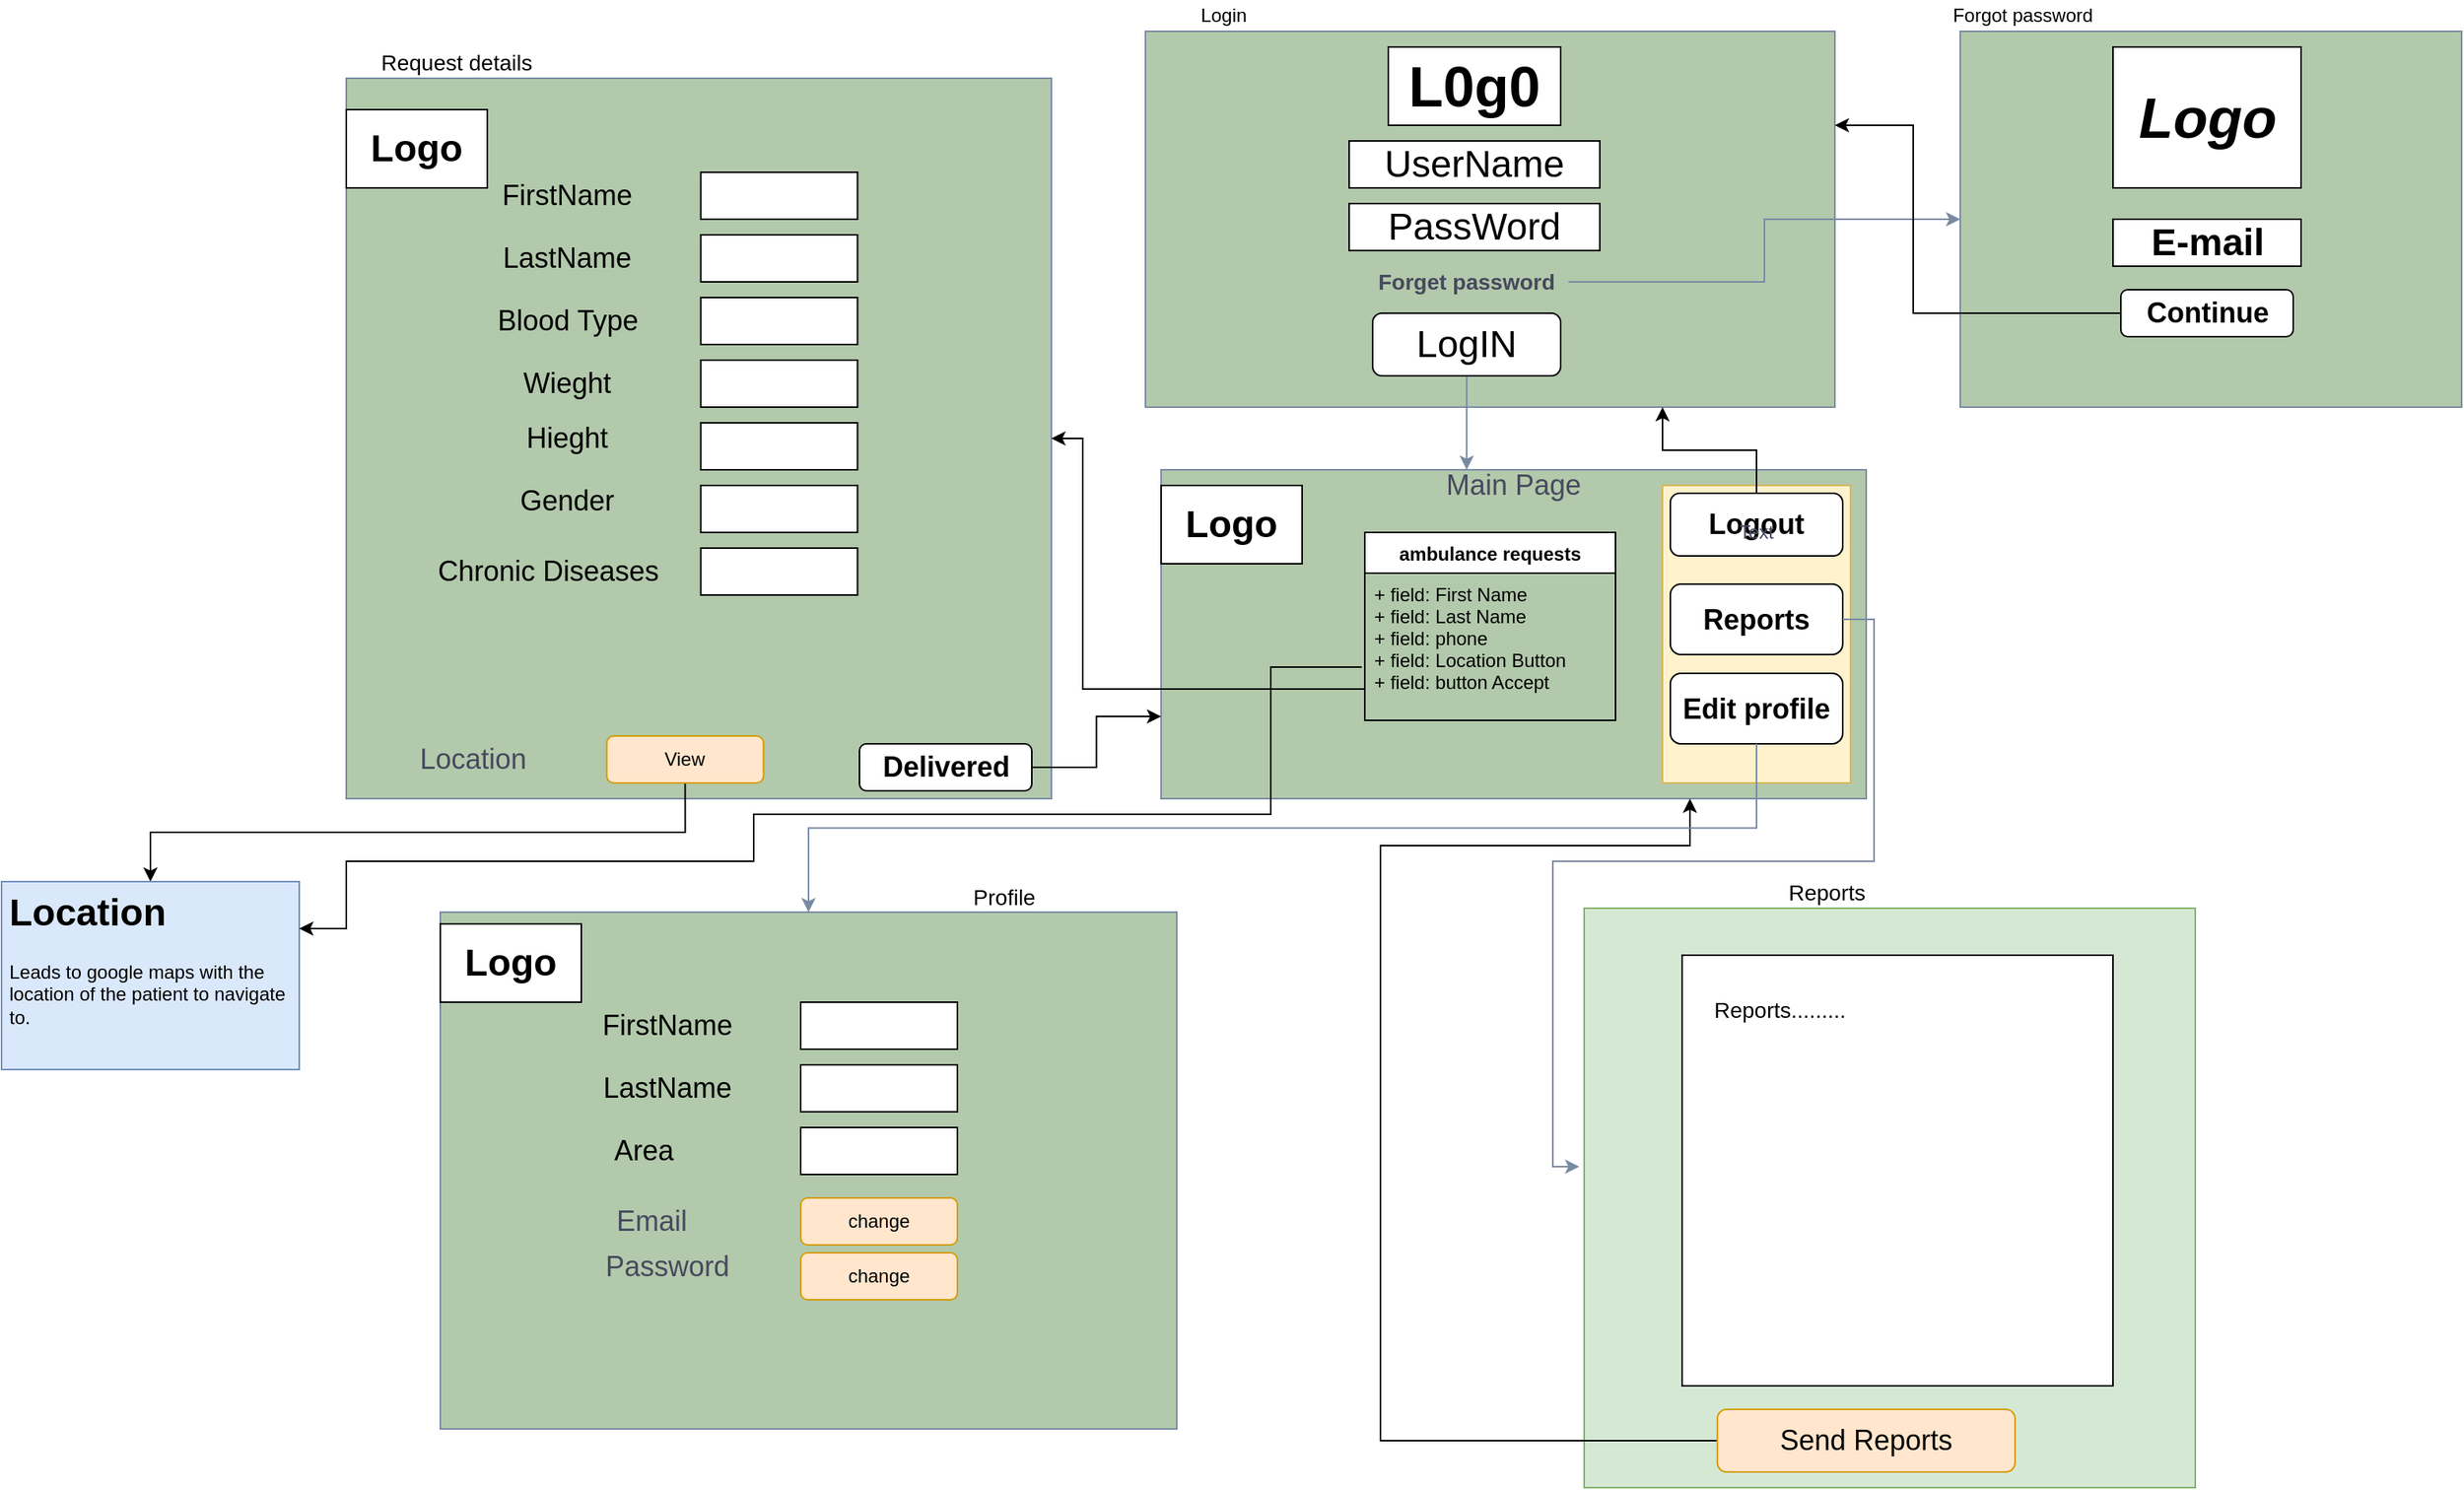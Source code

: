 <mxfile version="13.5.4" type="device"><diagram id="fT9Jq6H6Cf0UCDShhbgM" name="Page-1"><mxGraphModel dx="2887" dy="970" grid="1" gridSize="10" guides="1" tooltips="1" connect="1" arrows="1" fold="1" page="1" pageScale="1" pageWidth="850" pageHeight="1100" math="0" shadow="0"><root><mxCell id="0"/><mxCell id="1" parent="0"/><mxCell id="FjwiMLmudrus-8zmRxR7-3" value="" style="rounded=0;whiteSpace=wrap;html=1;sketch=0;strokeColor=#788AA3;fillColor=#B2C9AB;fontColor=#46495D;" vertex="1" parent="1"><mxGeometry x="-510" y="70" width="450" height="460" as="geometry"/></mxCell><mxCell id="nKMWRJUkNX7oOInYJ_uA-28" value="" style="rounded=0;whiteSpace=wrap;html=1;sketch=0;strokeColor=#788AA3;fillColor=#B2C9AB;fontColor=#46495D;" parent="1" vertex="1"><mxGeometry x="10" y="320" width="450" height="210" as="geometry"/></mxCell><mxCell id="nKMWRJUkNX7oOInYJ_uA-41" value="" style="rounded=0;whiteSpace=wrap;html=1;sketch=0;fillColor=#fff2cc;strokeColor=#d6b656;" parent="1" vertex="1"><mxGeometry x="330" y="330" width="120" height="190" as="geometry"/></mxCell><mxCell id="nKMWRJUkNX7oOInYJ_uA-1" value="ForGetPassword&lt;br&gt;" style="rounded=0;whiteSpace=wrap;html=1;fillColor=#B2C9AB;strokeColor=#788AA3;fontColor=#46495D;" parent="1" vertex="1"><mxGeometry y="40" width="440" height="240" as="geometry"/></mxCell><mxCell id="nKMWRJUkNX7oOInYJ_uA-5" value="&lt;h2&gt;&lt;b&gt;&lt;font style=&quot;font-size: 36px&quot;&gt;L0g0&lt;/font&gt;&lt;/b&gt;&lt;/h2&gt;" style="rounded=0;whiteSpace=wrap;html=1;" parent="1" vertex="1"><mxGeometry x="155" y="50" width="110" height="50" as="geometry"/></mxCell><mxCell id="nKMWRJUkNX7oOInYJ_uA-6" value="&lt;font style=&quot;font-size: 24px&quot;&gt;UserName&lt;/font&gt;" style="rounded=0;whiteSpace=wrap;html=1;" parent="1" vertex="1"><mxGeometry x="130" y="110" width="160" height="30" as="geometry"/></mxCell><mxCell id="nKMWRJUkNX7oOInYJ_uA-7" value="&lt;font style=&quot;font-size: 24px&quot;&gt;PassWord&lt;/font&gt;" style="rounded=0;whiteSpace=wrap;html=1;" parent="1" vertex="1"><mxGeometry x="130" y="150" width="160" height="30" as="geometry"/></mxCell><mxCell id="zf1gCJ_se5iZch1VoBPm-27" style="edgeStyle=orthogonalEdgeStyle;curved=0;rounded=0;sketch=0;orthogonalLoop=1;jettySize=auto;html=1;entryX=0.167;entryY=0;entryDx=0;entryDy=0;entryPerimeter=0;strokeColor=#788AA3;fillColor=#B2C9AB;fontColor=#46495D;" parent="1" source="nKMWRJUkNX7oOInYJ_uA-8" target="zf1gCJ_se5iZch1VoBPm-25" edge="1"><mxGeometry relative="1" as="geometry"/></mxCell><mxCell id="nKMWRJUkNX7oOInYJ_uA-8" value="&lt;font style=&quot;font-size: 24px&quot;&gt;LogIN&lt;/font&gt;" style="rounded=1;whiteSpace=wrap;html=1;" parent="1" vertex="1"><mxGeometry x="145" y="220" width="120" height="40" as="geometry"/></mxCell><mxCell id="nKMWRJUkNX7oOInYJ_uA-26" value="" style="edgeStyle=orthogonalEdgeStyle;curved=0;rounded=0;sketch=0;orthogonalLoop=1;jettySize=auto;html=1;strokeColor=#788AA3;fillColor=#B2C9AB;fontColor=#46495D;" parent="1" source="nKMWRJUkNX7oOInYJ_uA-12" target="nKMWRJUkNX7oOInYJ_uA-13" edge="1"><mxGeometry relative="1" as="geometry"><mxPoint x="350" y="200" as="targetPoint"/></mxGeometry></mxCell><mxCell id="nKMWRJUkNX7oOInYJ_uA-12" value="&lt;font style=&quot;font-size: 14px&quot;&gt;&lt;b&gt;Forget password&lt;/b&gt;&lt;/font&gt;" style="text;html=1;strokeColor=none;fillColor=none;align=center;verticalAlign=middle;whiteSpace=wrap;rounded=0;sketch=0;fontColor=#46495D;" parent="1" vertex="1"><mxGeometry x="140" y="190" width="130" height="20" as="geometry"/></mxCell><mxCell id="nKMWRJUkNX7oOInYJ_uA-13" value="" style="rounded=0;whiteSpace=wrap;html=1;sketch=0;strokeColor=#788AA3;fillColor=#B2C9AB;fontColor=#46495D;" parent="1" vertex="1"><mxGeometry x="520" y="40" width="320" height="240" as="geometry"/></mxCell><mxCell id="nKMWRJUkNX7oOInYJ_uA-14" value="&lt;font style=&quot;font-size: 36px&quot;&gt;&lt;b&gt;&lt;i&gt;Logo&lt;/i&gt;&lt;/b&gt;&lt;/font&gt;" style="rounded=0;whiteSpace=wrap;html=1;sketch=0;" parent="1" vertex="1"><mxGeometry x="617.5" y="50" width="120" height="90" as="geometry"/></mxCell><mxCell id="nKMWRJUkNX7oOInYJ_uA-15" value="&lt;font style=&quot;font-size: 24px&quot;&gt;&lt;b&gt;E-mail&lt;/b&gt;&lt;/font&gt;" style="rounded=0;whiteSpace=wrap;html=1;sketch=0;" parent="1" vertex="1"><mxGeometry x="617.5" y="160" width="120" height="30" as="geometry"/></mxCell><mxCell id="FjwiMLmudrus-8zmRxR7-1" style="edgeStyle=orthogonalEdgeStyle;rounded=0;orthogonalLoop=1;jettySize=auto;html=1;exitX=0;exitY=0.5;exitDx=0;exitDy=0;entryX=1;entryY=0.25;entryDx=0;entryDy=0;" edge="1" parent="1" source="nKMWRJUkNX7oOInYJ_uA-16" target="nKMWRJUkNX7oOInYJ_uA-1"><mxGeometry relative="1" as="geometry"><Array as="points"><mxPoint x="490" y="220"/><mxPoint x="490" y="100"/></Array></mxGeometry></mxCell><mxCell id="nKMWRJUkNX7oOInYJ_uA-16" value="&lt;font style=&quot;font-size: 18px&quot;&gt;&lt;b&gt;Continue&lt;/b&gt;&lt;/font&gt;" style="rounded=1;whiteSpace=wrap;html=1;sketch=0;" parent="1" vertex="1"><mxGeometry x="622.5" y="205" width="110" height="30" as="geometry"/></mxCell><mxCell id="nKMWRJUkNX7oOInYJ_uA-30" value="ambulance requests&#10;" style="swimlane;fontStyle=1;align=center;verticalAlign=top;childLayout=stackLayout;horizontal=1;startSize=26;horizontalStack=0;resizeParent=1;resizeParentMax=0;resizeLast=0;collapsible=1;marginBottom=0;rounded=0;sketch=0;" parent="1" vertex="1"><mxGeometry x="140" y="360" width="160" height="120" as="geometry"><mxRectangle x="140" y="360" width="150" height="26" as="alternateBounds"/></mxGeometry></mxCell><mxCell id="nKMWRJUkNX7oOInYJ_uA-33" value="+ field: First Name&#10;+ field: Last Name&#10;+ field: phone&#10;+ field: Location Button&#10;+ field: button Accept" style="text;align=left;verticalAlign=top;spacingLeft=4;spacingRight=4;overflow=hidden;rotatable=0;points=[[0,0.5],[1,0.5]];portConstraint=eastwest;" parent="nKMWRJUkNX7oOInYJ_uA-30" vertex="1"><mxGeometry y="26" width="160" height="94" as="geometry"/></mxCell><mxCell id="nKMWRJUkNX7oOInYJ_uA-35" value="&lt;font style=&quot;font-size: 24px&quot;&gt;&lt;b&gt;Logo&lt;/b&gt;&lt;/font&gt;" style="rounded=0;whiteSpace=wrap;html=1;sketch=0;" parent="1" vertex="1"><mxGeometry x="10" y="330" width="90" height="50" as="geometry"/></mxCell><mxCell id="nKMWRJUkNX7oOInYJ_uA-36" value="&lt;font style=&quot;font-size: 18px&quot;&gt;&lt;b&gt;Reports&lt;/b&gt;&lt;/font&gt;" style="rounded=1;whiteSpace=wrap;html=1;sketch=0;" parent="1" vertex="1"><mxGeometry x="335" y="393" width="110" height="45" as="geometry"/></mxCell><mxCell id="nKMWRJUkNX7oOInYJ_uA-37" value="&lt;font style=&quot;font-size: 18px&quot;&gt;&lt;b&gt;Edit profile&lt;/b&gt;&lt;br&gt;&lt;/font&gt;" style="rounded=1;whiteSpace=wrap;html=1;sketch=0;" parent="1" vertex="1"><mxGeometry x="335" y="450" width="110" height="45" as="geometry"/></mxCell><mxCell id="FjwiMLmudrus-8zmRxR7-2" style="edgeStyle=orthogonalEdgeStyle;rounded=0;orthogonalLoop=1;jettySize=auto;html=1;exitX=0.5;exitY=0;exitDx=0;exitDy=0;entryX=0.75;entryY=1;entryDx=0;entryDy=0;" edge="1" parent="1" source="nKMWRJUkNX7oOInYJ_uA-38" target="nKMWRJUkNX7oOInYJ_uA-1"><mxGeometry relative="1" as="geometry"/></mxCell><mxCell id="nKMWRJUkNX7oOInYJ_uA-38" value="&lt;font style=&quot;font-size: 18px&quot;&gt;&lt;b&gt;Logout&lt;/b&gt;&lt;/font&gt;" style="rounded=1;whiteSpace=wrap;html=1;sketch=0;" parent="1" vertex="1"><mxGeometry x="335" y="335" width="110" height="40" as="geometry"/></mxCell><mxCell id="zf1gCJ_se5iZch1VoBPm-29" style="edgeStyle=orthogonalEdgeStyle;curved=0;rounded=0;sketch=0;orthogonalLoop=1;jettySize=auto;html=1;entryX=-0.008;entryY=0.446;entryDx=0;entryDy=0;entryPerimeter=0;strokeColor=#788AA3;fillColor=#B2C9AB;exitX=1;exitY=0.5;exitDx=0;exitDy=0;" parent="1" source="nKMWRJUkNX7oOInYJ_uA-36" target="zf1gCJ_se5iZch1VoBPm-12" edge="1"><mxGeometry relative="1" as="geometry"><Array as="points"><mxPoint x="465" y="416"/><mxPoint x="465" y="570"/><mxPoint x="260" y="570"/><mxPoint x="260" y="765"/></Array></mxGeometry></mxCell><mxCell id="nKMWRJUkNX7oOInYJ_uA-43" value="" style="rounded=0;whiteSpace=wrap;html=1;sketch=0;strokeColor=#788AA3;fillColor=#B2C9AB;fontColor=#46495D;" parent="1" vertex="1"><mxGeometry x="-450" y="602.5" width="470" height="330" as="geometry"/></mxCell><mxCell id="nKMWRJUkNX7oOInYJ_uA-44" value="&lt;span style=&quot;font-size: 18px&quot;&gt;Email&lt;/span&gt;" style="text;html=1;strokeColor=none;fillColor=none;align=center;verticalAlign=middle;whiteSpace=wrap;rounded=0;sketch=0;fontColor=#46495D;" parent="1" vertex="1"><mxGeometry x="-335" y="790" width="40" height="20" as="geometry"/></mxCell><mxCell id="nKMWRJUkNX7oOInYJ_uA-48" value="&lt;span style=&quot;font-size: 18px&quot;&gt;Password&lt;br&gt;&lt;br&gt;&lt;/span&gt;" style="text;html=1;strokeColor=none;fillColor=none;align=center;verticalAlign=middle;whiteSpace=wrap;rounded=0;sketch=0;fontColor=#46495D;" parent="1" vertex="1"><mxGeometry x="-370" y="830" width="130" height="20" as="geometry"/></mxCell><mxCell id="nKMWRJUkNX7oOInYJ_uA-50" style="edgeStyle=orthogonalEdgeStyle;curved=0;rounded=0;sketch=0;orthogonalLoop=1;jettySize=auto;html=1;exitX=0.5;exitY=1;exitDx=0;exitDy=0;strokeColor=#788AA3;fillColor=#B2C9AB;fontColor=#46495D;" parent="1" edge="1"><mxGeometry relative="1" as="geometry"><mxPoint x="-170" y="810" as="sourcePoint"/><mxPoint x="-170" y="810" as="targetPoint"/></mxGeometry></mxCell><mxCell id="zf1gCJ_se5iZch1VoBPm-2" value="&lt;font style=&quot;font-size: 18px&quot;&gt;Wieght&lt;/font&gt;" style="text;html=1;strokeColor=none;fillColor=none;align=center;verticalAlign=middle;whiteSpace=wrap;rounded=0;" parent="1" vertex="1"><mxGeometry x="-388.75" y="255" width="40" height="20" as="geometry"/></mxCell><mxCell id="zf1gCJ_se5iZch1VoBPm-4" value="" style="rounded=0;whiteSpace=wrap;html=1;" parent="1" vertex="1"><mxGeometry x="-283.75" y="250" width="100" height="30" as="geometry"/></mxCell><mxCell id="zf1gCJ_se5iZch1VoBPm-5" value="&lt;font style=&quot;font-size: 18px&quot;&gt;Hieght&lt;/font&gt;" style="text;html=1;strokeColor=none;fillColor=none;align=center;verticalAlign=middle;whiteSpace=wrap;rounded=0;" parent="1" vertex="1"><mxGeometry x="-388.75" y="290" width="40" height="20" as="geometry"/></mxCell><mxCell id="zf1gCJ_se5iZch1VoBPm-7" value="" style="rounded=0;whiteSpace=wrap;html=1;" parent="1" vertex="1"><mxGeometry x="-283.75" y="290" width="100" height="30" as="geometry"/></mxCell><mxCell id="zf1gCJ_se5iZch1VoBPm-9" value="&lt;font style=&quot;font-size: 18px&quot;&gt;Area&lt;/font&gt;" style="text;html=1;strokeColor=none;fillColor=none;align=center;verticalAlign=middle;whiteSpace=wrap;rounded=0;" parent="1" vertex="1"><mxGeometry x="-340" y="745" width="40" height="20" as="geometry"/></mxCell><mxCell id="zf1gCJ_se5iZch1VoBPm-11" value="" style="rounded=0;whiteSpace=wrap;html=1;" parent="1" vertex="1"><mxGeometry x="-220" y="740" width="100" height="30" as="geometry"/></mxCell><mxCell id="zf1gCJ_se5iZch1VoBPm-12" value="" style="rounded=0;whiteSpace=wrap;html=1;fillColor=#d5e8d4;strokeColor=#82b366;" parent="1" vertex="1"><mxGeometry x="280" y="600" width="390" height="370" as="geometry"/></mxCell><mxCell id="zf1gCJ_se5iZch1VoBPm-13" value="" style="whiteSpace=wrap;html=1;aspect=fixed;" parent="1" vertex="1"><mxGeometry x="342.5" y="630" width="275" height="275" as="geometry"/></mxCell><mxCell id="FjwiMLmudrus-8zmRxR7-5" style="edgeStyle=orthogonalEdgeStyle;rounded=0;orthogonalLoop=1;jettySize=auto;html=1;exitX=0;exitY=0.5;exitDx=0;exitDy=0;entryX=0.75;entryY=1;entryDx=0;entryDy=0;" edge="1" parent="1" source="zf1gCJ_se5iZch1VoBPm-14" target="nKMWRJUkNX7oOInYJ_uA-28"><mxGeometry relative="1" as="geometry"><Array as="points"><mxPoint x="150" y="940"/><mxPoint x="150" y="560"/><mxPoint x="348" y="560"/></Array></mxGeometry></mxCell><mxCell id="zf1gCJ_se5iZch1VoBPm-14" value="&lt;font style=&quot;font-size: 18px&quot;&gt;Send Reports&lt;/font&gt;" style="rounded=1;whiteSpace=wrap;html=1;fillColor=#ffe6cc;strokeColor=#d79b00;" parent="1" vertex="1"><mxGeometry x="365" y="920" width="190" height="40" as="geometry"/></mxCell><mxCell id="zf1gCJ_se5iZch1VoBPm-15" value="change&lt;br&gt;" style="rounded=1;whiteSpace=wrap;html=1;fillColor=#ffe6cc;strokeColor=#d79b00;" parent="1" vertex="1"><mxGeometry x="-220" y="785" width="100" height="30" as="geometry"/></mxCell><mxCell id="zf1gCJ_se5iZch1VoBPm-17" value="change" style="rounded=1;whiteSpace=wrap;html=1;fillColor=#ffe6cc;strokeColor=#d79b00;" parent="1" vertex="1"><mxGeometry x="-220" y="820" width="100" height="30" as="geometry"/></mxCell><mxCell id="zf1gCJ_se5iZch1VoBPm-18" value="&lt;font style=&quot;font-size: 14px&quot;&gt;Reports.........&lt;/font&gt;" style="text;html=1;strokeColor=none;fillColor=none;align=center;verticalAlign=middle;whiteSpace=wrap;rounded=0;" parent="1" vertex="1"><mxGeometry x="370" y="660" width="70" height="10" as="geometry"/></mxCell><mxCell id="zf1gCJ_se5iZch1VoBPm-21" value="&lt;font style=&quot;font-size: 14px&quot;&gt;Reports&lt;/font&gt;" style="text;html=1;strokeColor=none;fillColor=none;align=center;verticalAlign=middle;whiteSpace=wrap;rounded=0;" parent="1" vertex="1"><mxGeometry x="400" y="580" width="70" height="20" as="geometry"/></mxCell><mxCell id="zf1gCJ_se5iZch1VoBPm-22" style="edgeStyle=orthogonalEdgeStyle;rounded=0;orthogonalLoop=1;jettySize=auto;html=1;exitX=0.5;exitY=1;exitDx=0;exitDy=0;" parent="1" source="zf1gCJ_se5iZch1VoBPm-21" target="zf1gCJ_se5iZch1VoBPm-21" edge="1"><mxGeometry relative="1" as="geometry"/></mxCell><mxCell id="zf1gCJ_se5iZch1VoBPm-23" value="&lt;font style=&quot;font-size: 14px&quot;&gt;Profile&lt;/font&gt;" style="text;html=1;strokeColor=none;fillColor=none;align=center;verticalAlign=middle;whiteSpace=wrap;rounded=0;" parent="1" vertex="1"><mxGeometry x="-120" y="582.5" width="60" height="20" as="geometry"/></mxCell><mxCell id="zf1gCJ_se5iZch1VoBPm-24" value="Text" style="text;html=1;strokeColor=none;fillColor=none;align=center;verticalAlign=middle;whiteSpace=wrap;rounded=0;sketch=0;fontColor=#46495D;" parent="1" vertex="1"><mxGeometry x="370" y="350" width="40" height="20" as="geometry"/></mxCell><mxCell id="zf1gCJ_se5iZch1VoBPm-25" value="&lt;font style=&quot;font-size: 18px&quot;&gt;Main Page&lt;/font&gt;" style="text;html=1;strokeColor=none;fillColor=none;align=center;verticalAlign=middle;whiteSpace=wrap;rounded=0;sketch=0;fontColor=#46495D;" parent="1" vertex="1"><mxGeometry x="190" y="320" width="90" height="20" as="geometry"/></mxCell><mxCell id="zf1gCJ_se5iZch1VoBPm-28" style="edgeStyle=orthogonalEdgeStyle;curved=0;rounded=0;sketch=0;orthogonalLoop=1;jettySize=auto;html=1;strokeColor=#788AA3;fillColor=#B2C9AB;exitX=0.5;exitY=1;exitDx=0;exitDy=0;" parent="1" source="nKMWRJUkNX7oOInYJ_uA-37" target="nKMWRJUkNX7oOInYJ_uA-43" edge="1"><mxGeometry relative="1" as="geometry"/></mxCell><mxCell id="FjwiMLmudrus-8zmRxR7-4" value="&lt;font style=&quot;font-size: 24px&quot;&gt;&lt;b&gt;Logo&lt;/b&gt;&lt;/font&gt;" style="rounded=0;whiteSpace=wrap;html=1;sketch=0;" vertex="1" parent="1"><mxGeometry x="-510" y="90" width="90" height="50" as="geometry"/></mxCell><mxCell id="FjwiMLmudrus-8zmRxR7-6" value="&lt;font style=&quot;font-size: 24px&quot;&gt;&lt;b&gt;Logo&lt;/b&gt;&lt;/font&gt;" style="rounded=0;whiteSpace=wrap;html=1;sketch=0;" vertex="1" parent="1"><mxGeometry x="-450" y="610" width="90" height="50" as="geometry"/></mxCell><mxCell id="FjwiMLmudrus-8zmRxR7-7" style="edgeStyle=orthogonalEdgeStyle;rounded=0;orthogonalLoop=1;jettySize=auto;html=1;exitX=0;exitY=0.787;exitDx=0;exitDy=0;fontColor=#000000;exitPerimeter=0;" edge="1" parent="1" source="nKMWRJUkNX7oOInYJ_uA-33" target="FjwiMLmudrus-8zmRxR7-3"><mxGeometry relative="1" as="geometry"><Array as="points"><mxPoint x="-40" y="460"/><mxPoint x="-40" y="300"/></Array></mxGeometry></mxCell><mxCell id="FjwiMLmudrus-8zmRxR7-8" value="&lt;font style=&quot;font-size: 18px&quot;&gt;Gender&lt;/font&gt;" style="text;html=1;strokeColor=none;fillColor=none;align=center;verticalAlign=middle;whiteSpace=wrap;rounded=0;" vertex="1" parent="1"><mxGeometry x="-388.75" y="330" width="40" height="20" as="geometry"/></mxCell><mxCell id="FjwiMLmudrus-8zmRxR7-9" value="" style="rounded=0;whiteSpace=wrap;html=1;" vertex="1" parent="1"><mxGeometry x="-283.75" y="330" width="100" height="30" as="geometry"/></mxCell><mxCell id="FjwiMLmudrus-8zmRxR7-10" value="&lt;font style=&quot;font-size: 18px&quot;&gt;LastName&lt;/font&gt;" style="text;html=1;strokeColor=none;fillColor=none;align=center;verticalAlign=middle;whiteSpace=wrap;rounded=0;" vertex="1" parent="1"><mxGeometry x="-388.75" y="175" width="40" height="20" as="geometry"/></mxCell><mxCell id="FjwiMLmudrus-8zmRxR7-11" value="" style="rounded=0;whiteSpace=wrap;html=1;" vertex="1" parent="1"><mxGeometry x="-283.75" y="170" width="100" height="30" as="geometry"/></mxCell><mxCell id="FjwiMLmudrus-8zmRxR7-12" value="&lt;font style=&quot;font-size: 18px&quot;&gt;Blood Type&lt;/font&gt;" style="text;html=1;strokeColor=none;fillColor=none;align=center;verticalAlign=middle;whiteSpace=wrap;rounded=0;" vertex="1" parent="1"><mxGeometry x="-420" y="215" width="102.5" height="20" as="geometry"/></mxCell><mxCell id="FjwiMLmudrus-8zmRxR7-13" value="" style="rounded=0;whiteSpace=wrap;html=1;" vertex="1" parent="1"><mxGeometry x="-283.75" y="210" width="100" height="30" as="geometry"/></mxCell><mxCell id="FjwiMLmudrus-8zmRxR7-14" value="" style="rounded=0;whiteSpace=wrap;html=1;" vertex="1" parent="1"><mxGeometry x="-283.75" y="130" width="100" height="30" as="geometry"/></mxCell><mxCell id="FjwiMLmudrus-8zmRxR7-15" value="&lt;font style=&quot;font-size: 18px&quot;&gt;FirstName&lt;/font&gt;" style="text;html=1;strokeColor=none;fillColor=none;align=center;verticalAlign=middle;whiteSpace=wrap;rounded=0;" vertex="1" parent="1"><mxGeometry x="-388.75" y="135" width="40" height="20" as="geometry"/></mxCell><mxCell id="FjwiMLmudrus-8zmRxR7-16" value="&lt;font style=&quot;font-size: 18px&quot;&gt;Chronic Diseases&lt;/font&gt;" style="text;html=1;strokeColor=none;fillColor=none;align=center;verticalAlign=middle;whiteSpace=wrap;rounded=0;" vertex="1" parent="1"><mxGeometry x="-461.25" y="375" width="160" height="20" as="geometry"/></mxCell><mxCell id="FjwiMLmudrus-8zmRxR7-17" value="" style="rounded=0;whiteSpace=wrap;html=1;" vertex="1" parent="1"><mxGeometry x="-283.75" y="370" width="100" height="30" as="geometry"/></mxCell><mxCell id="FjwiMLmudrus-8zmRxR7-26" style="edgeStyle=orthogonalEdgeStyle;rounded=0;orthogonalLoop=1;jettySize=auto;html=1;exitX=0.5;exitY=1;exitDx=0;exitDy=0;entryX=0.5;entryY=0;entryDx=0;entryDy=0;fontColor=#000000;" edge="1" parent="1" source="FjwiMLmudrus-8zmRxR7-18" target="FjwiMLmudrus-8zmRxR7-25"><mxGeometry relative="1" as="geometry"/></mxCell><mxCell id="FjwiMLmudrus-8zmRxR7-18" value="View" style="rounded=1;whiteSpace=wrap;html=1;fillColor=#ffe6cc;strokeColor=#d79b00;" vertex="1" parent="1"><mxGeometry x="-343.75" y="490" width="100" height="30" as="geometry"/></mxCell><mxCell id="FjwiMLmudrus-8zmRxR7-19" value="&lt;span style=&quot;font-size: 18px&quot;&gt;Location&lt;br&gt;&lt;/span&gt;" style="text;html=1;strokeColor=none;fillColor=none;align=center;verticalAlign=middle;whiteSpace=wrap;rounded=0;sketch=0;fontColor=#46495D;" vertex="1" parent="1"><mxGeometry x="-493.75" y="495" width="130" height="20" as="geometry"/></mxCell><mxCell id="FjwiMLmudrus-8zmRxR7-24" style="edgeStyle=orthogonalEdgeStyle;rounded=0;orthogonalLoop=1;jettySize=auto;html=1;exitX=1;exitY=0.5;exitDx=0;exitDy=0;entryX=0;entryY=0.75;entryDx=0;entryDy=0;fontColor=#000000;" edge="1" parent="1" source="FjwiMLmudrus-8zmRxR7-20" target="nKMWRJUkNX7oOInYJ_uA-28"><mxGeometry relative="1" as="geometry"/></mxCell><mxCell id="FjwiMLmudrus-8zmRxR7-20" value="&lt;font style=&quot;font-size: 18px&quot;&gt;&lt;b&gt;Delivered&lt;/b&gt;&lt;/font&gt;" style="rounded=1;whiteSpace=wrap;html=1;sketch=0;" vertex="1" parent="1"><mxGeometry x="-182.5" y="495" width="110" height="30" as="geometry"/></mxCell><mxCell id="FjwiMLmudrus-8zmRxR7-23" value="&lt;font style=&quot;font-size: 14px&quot;&gt;Request details&lt;/font&gt;" style="text;html=1;strokeColor=none;fillColor=none;align=center;verticalAlign=middle;whiteSpace=wrap;rounded=0;" vertex="1" parent="1"><mxGeometry x="-490" y="50" width="101.25" height="20" as="geometry"/></mxCell><mxCell id="FjwiMLmudrus-8zmRxR7-25" value="&lt;h1&gt;Location&lt;/h1&gt;&lt;p&gt;Leads to google maps with the location of the patient to navigate to.&lt;/p&gt;" style="text;html=1;strokeColor=#6c8ebf;fillColor=#dae8fc;spacing=5;spacingTop=-20;whiteSpace=wrap;overflow=hidden;rounded=0;" vertex="1" parent="1"><mxGeometry x="-730" y="583" width="190" height="120" as="geometry"/></mxCell><mxCell id="FjwiMLmudrus-8zmRxR7-27" style="edgeStyle=orthogonalEdgeStyle;rounded=0;orthogonalLoop=1;jettySize=auto;html=1;exitX=-0.012;exitY=0.638;exitDx=0;exitDy=0;entryX=1;entryY=0.25;entryDx=0;entryDy=0;fontColor=#000000;exitPerimeter=0;" edge="1" parent="1" source="nKMWRJUkNX7oOInYJ_uA-33" target="FjwiMLmudrus-8zmRxR7-25"><mxGeometry relative="1" as="geometry"><Array as="points"><mxPoint x="80" y="446"/><mxPoint x="80" y="540"/><mxPoint x="-250" y="540"/><mxPoint x="-250" y="570"/><mxPoint x="-510" y="570"/><mxPoint x="-510" y="613"/></Array></mxGeometry></mxCell><mxCell id="FjwiMLmudrus-8zmRxR7-28" value="Login" style="text;html=1;strokeColor=none;fillColor=none;align=center;verticalAlign=middle;whiteSpace=wrap;rounded=0;fontColor=#000000;" vertex="1" parent="1"><mxGeometry x="30" y="20" width="40" height="20" as="geometry"/></mxCell><mxCell id="FjwiMLmudrus-8zmRxR7-29" value="Forgot password" style="text;html=1;strokeColor=none;fillColor=none;align=center;verticalAlign=middle;whiteSpace=wrap;rounded=0;fontColor=#000000;" vertex="1" parent="1"><mxGeometry x="510" y="20" width="100" height="20" as="geometry"/></mxCell><mxCell id="FjwiMLmudrus-8zmRxR7-30" value="&lt;font style=&quot;font-size: 18px&quot;&gt;LastName&lt;/font&gt;" style="text;html=1;strokeColor=none;fillColor=none;align=center;verticalAlign=middle;whiteSpace=wrap;rounded=0;" vertex="1" parent="1"><mxGeometry x="-325" y="705" width="40" height="20" as="geometry"/></mxCell><mxCell id="FjwiMLmudrus-8zmRxR7-31" value="" style="rounded=0;whiteSpace=wrap;html=1;" vertex="1" parent="1"><mxGeometry x="-220" y="700" width="100" height="30" as="geometry"/></mxCell><mxCell id="FjwiMLmudrus-8zmRxR7-32" value="" style="rounded=0;whiteSpace=wrap;html=1;" vertex="1" parent="1"><mxGeometry x="-220" y="660" width="100" height="30" as="geometry"/></mxCell><mxCell id="FjwiMLmudrus-8zmRxR7-33" value="&lt;font style=&quot;font-size: 18px&quot;&gt;FirstName&lt;/font&gt;" style="text;html=1;strokeColor=none;fillColor=none;align=center;verticalAlign=middle;whiteSpace=wrap;rounded=0;" vertex="1" parent="1"><mxGeometry x="-325" y="665" width="40" height="20" as="geometry"/></mxCell></root></mxGraphModel></diagram></mxfile>